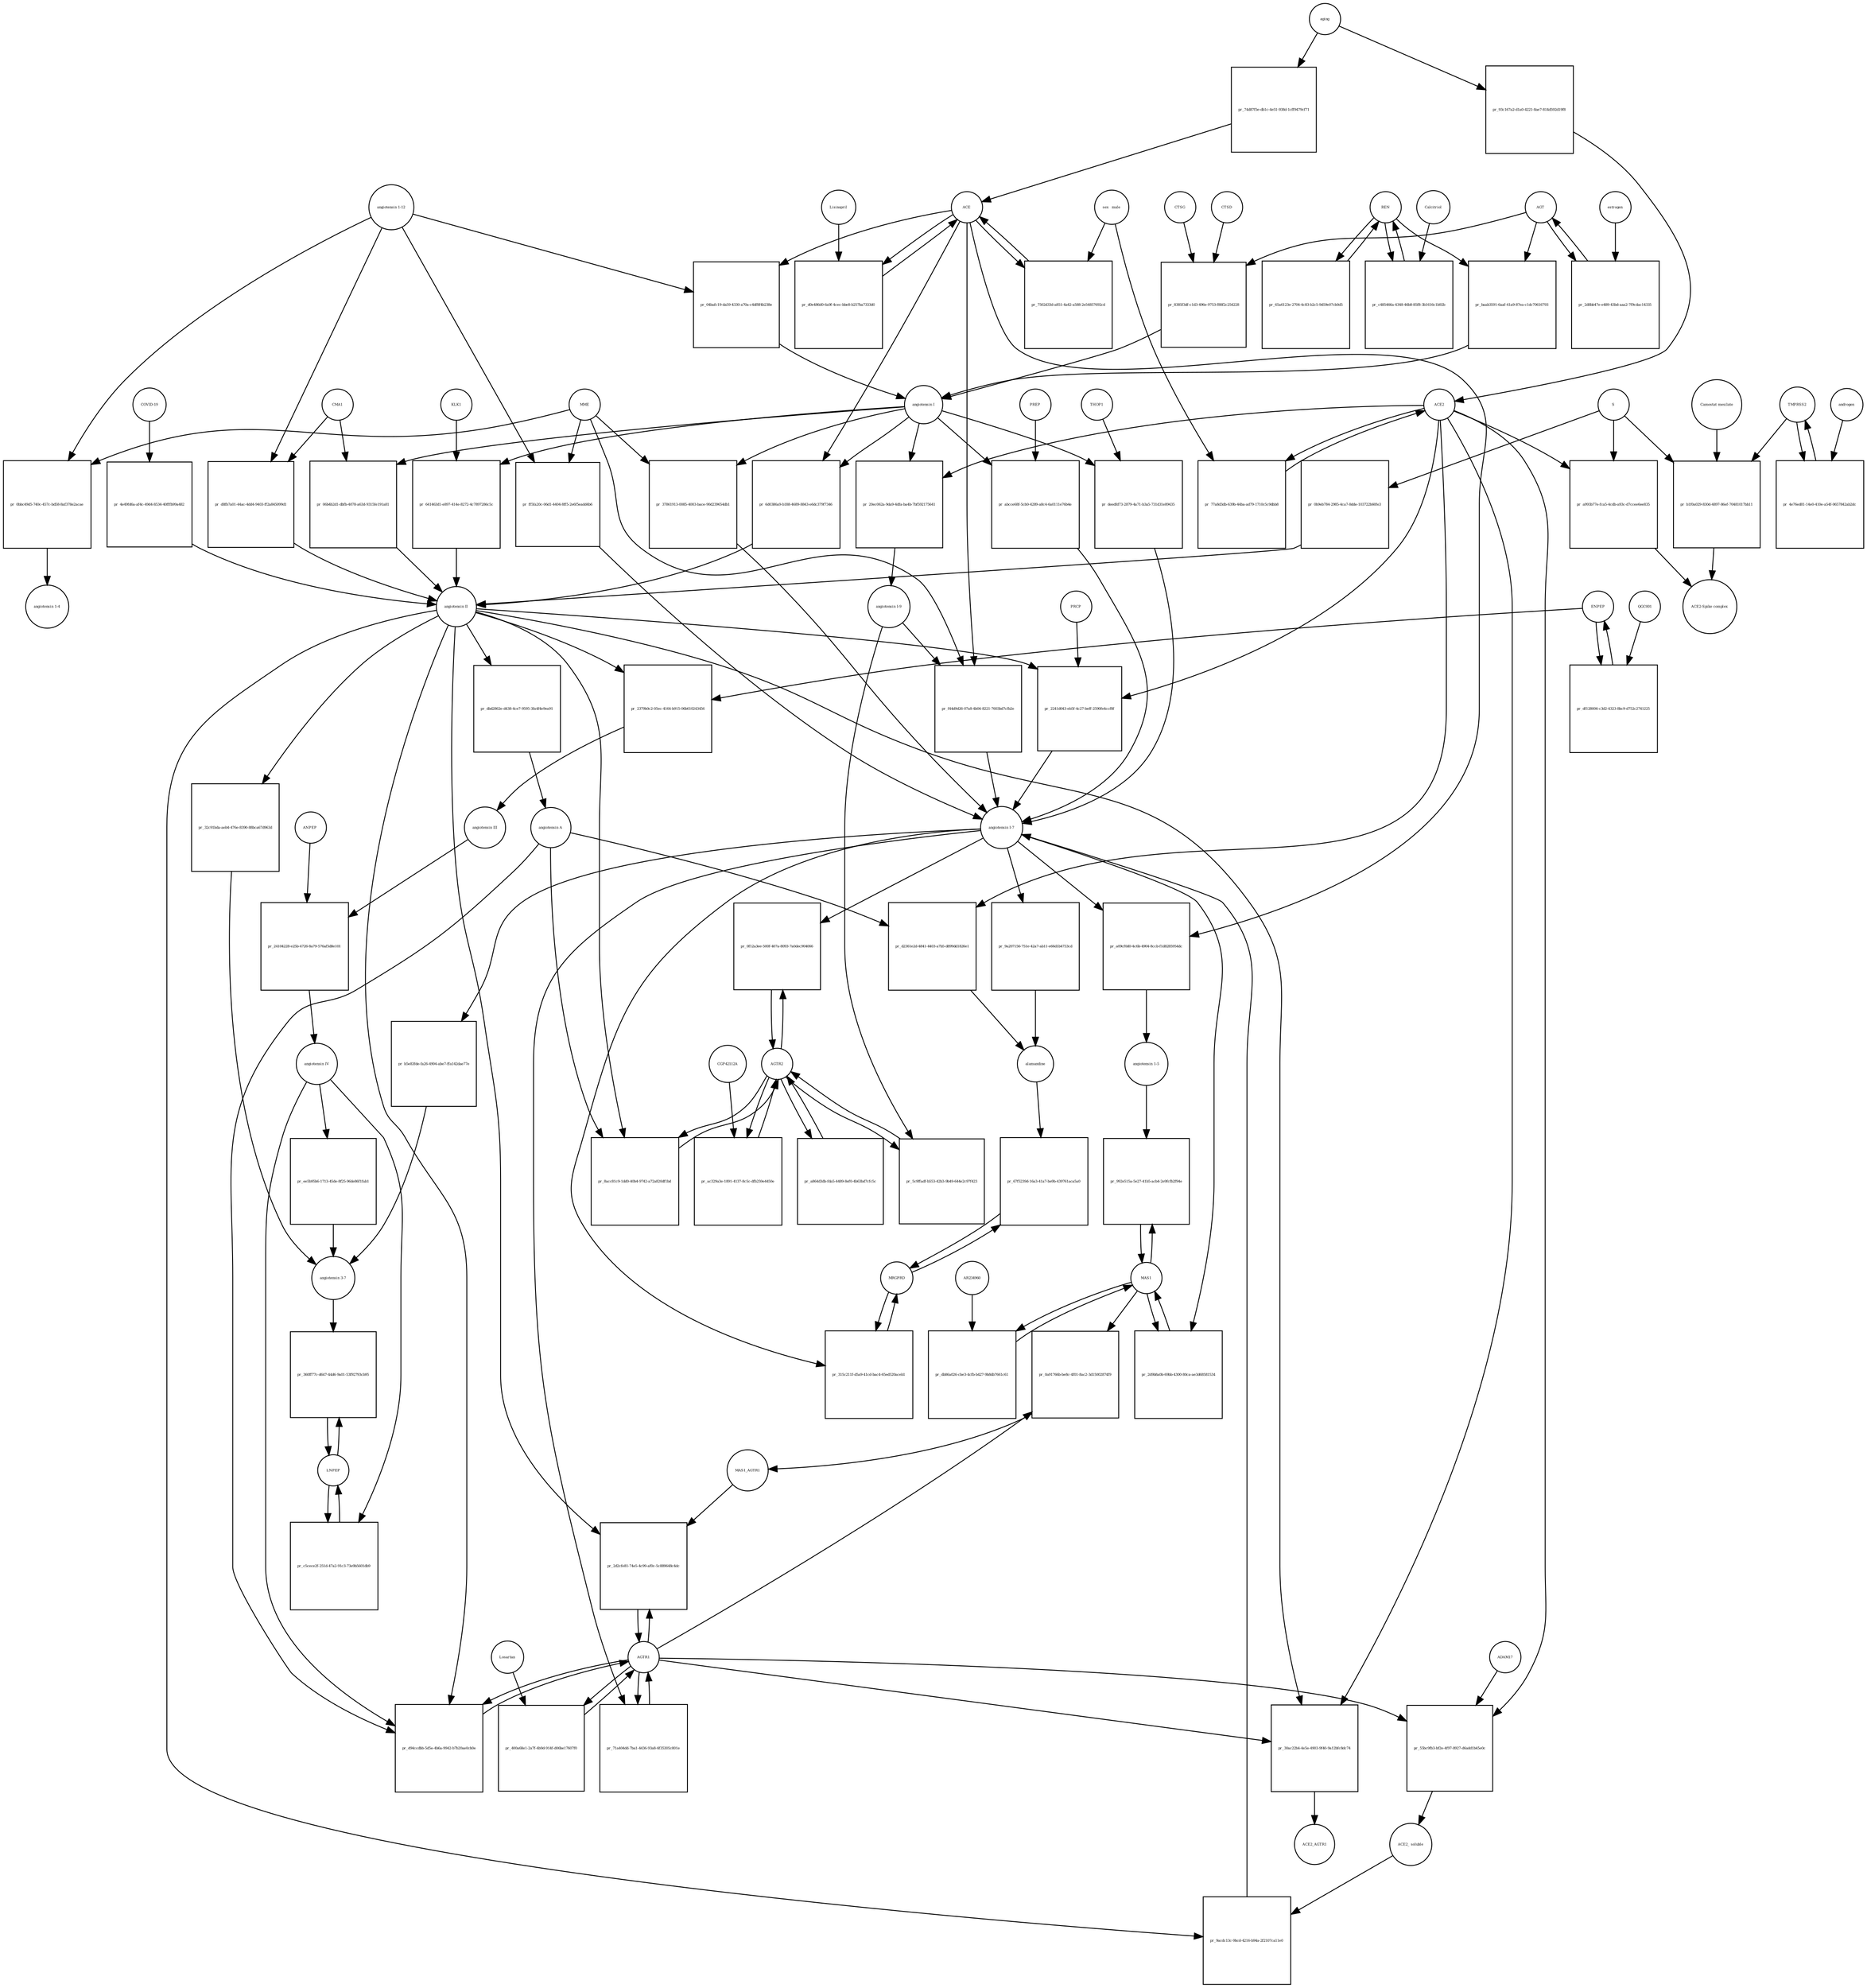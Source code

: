 strict digraph  {
"angiotensin I" [annotation="urn_miriam_obo.chebi_CHEBI%3A2718", bipartite=0, cls="simple chemical", fontsize=4, label="angiotensin I", shape=circle];
"pr_6d0386a9-b188-4689-8843-e6dc379f7346" [annotation="", bipartite=1, cls=process, fontsize=4, label="pr_6d0386a9-b188-4689-8843-e6dc379f7346", shape=square];
"angiotensin II" [annotation="urn_miriam_obo.chebi_CHEBI%3A2718", bipartite=0, cls="simple chemical", fontsize=4, label="angiotensin II", shape=circle];
ACE [annotation="urn_miriam_hgnc_HGNC%3A2707", bipartite=0, cls=macromolecule, fontsize=4, label=ACE, shape=circle];
"pr_20ec062a-9da9-4dfa-ba4b-7bf592175641" [annotation="", bipartite=1, cls=process, fontsize=4, label="pr_20ec062a-9da9-4dfa-ba4b-7bf592175641", shape=square];
"angiotensin I-9" [annotation="urn_miriam_obo.chebi_CHEBI%3A80128", bipartite=0, cls="simple chemical", fontsize=4, label="angiotensin I-9", shape=circle];
ACE2 [annotation="urn_miriam_hgnc_HGNC%3A13557", bipartite=0, cls=macromolecule, fontsize=4, label=ACE2, shape=circle];
"pr_f44d9d26-07a8-4b04-8221-7603bd7cfb2e" [annotation="", bipartite=1, cls=process, fontsize=4, label="pr_f44d9d26-07a8-4b04-8221-7603bd7cfb2e", shape=square];
"angiotensin I-7" [annotation="urn_miriam_obo.chebi_CHEBI%3A55438", bipartite=0, cls="simple chemical", fontsize=4, label="angiotensin I-7", shape=circle];
MME [annotation="urn_miriam_hgnc_HGNC%3A7154", bipartite=0, cls=macromolecule, fontsize=4, label=MME, shape=circle];
"pr_2241d043-eb5f-4c27-beff-2590fe4ccf8f" [annotation="", bipartite=1, cls=process, fontsize=4, label="pr_2241d043-eb5f-4c27-beff-2590fe4ccf8f", shape=square];
PRCP [annotation="urn_miriam_hgnc_HGNC%3A9344", bipartite=0, cls=macromolecule, fontsize=4, label=PRCP, shape=circle];
"pr_a09cf0d0-4c6b-4904-8ccb-f1d8285954dc" [annotation="", bipartite=1, cls=process, fontsize=4, label="pr_a09cf0d0-4c6b-4904-8ccb-f1d8285954dc", shape=square];
"angiotensin 1-5" [annotation="urn_miriam_obo.chebi_CHEBI%3A80129", bipartite=0, cls="simple chemical", fontsize=4, label="angiotensin 1-5", shape=circle];
REN [annotation="urn_miriam_hgnc_HGNC%3A9958", bipartite=0, cls=macromolecule, fontsize=4, label=REN, shape=circle];
"pr_c485466a-4348-46b8-85f8-3b1616c1b92b" [annotation="", bipartite=1, cls="omitted process", fontsize=4, label="pr_c485466a-4348-46b8-85f8-3b1616c1b92b", shape=square];
Calcitriol [annotation="urn_miriam_obo.chebi_CHEBI%3A17823", bipartite=0, cls="simple chemical", fontsize=4, label=Calcitriol, shape=circle];
AGT [annotation="urn_miriam_hgnc_HGNC%3A333", bipartite=0, cls=macromolecule, fontsize=4, label=AGT, shape=circle];
"pr_baab3591-6aaf-41a9-87ea-c1dc70616793" [annotation="", bipartite=1, cls=process, fontsize=4, label="pr_baab3591-6aaf-41a9-87ea-c1dc70616793", shape=square];
"pr_37861913-0085-4003-bace-90d239654db1" [annotation="", bipartite=1, cls=process, fontsize=4, label="pr_37861913-0085-4003-bace-90d239654db1", shape=square];
MAS1 [annotation="urn_miriam_hgnc_HGNC%3A6899", bipartite=0, cls=macromolecule, fontsize=4, label=MAS1, shape=circle];
"pr_992e515a-5e27-41b5-acb4-2e9fcfb2f94e" [annotation="", bipartite=1, cls=process, fontsize=4, label="pr_992e515a-5e27-41b5-acb4-2e9fcfb2f94e", shape=square];
"pr_9a207156-751e-42a7-ab11-e66d1b4733cd" [annotation="", bipartite=1, cls=process, fontsize=4, label="pr_9a207156-751e-42a7-ab11-e66d1b4733cd", shape=square];
alamandine [annotation="", bipartite=0, cls="simple chemical", fontsize=4, label=alamandine, shape=circle];
"pr_dbd2862e-d438-4ce7-9595-3fa4f4e9ea91" [annotation="", bipartite=1, cls=process, fontsize=4, label="pr_dbd2862e-d438-4ce7-9595-3fa4f4e9ea91", shape=square];
"angiotensin A" [annotation="urn_miriam_kegg.compound_C20970", bipartite=0, cls="simple chemical", fontsize=4, label="angiotensin A", shape=circle];
"pr_d2361e2d-4841-4403-a7b5-d899dd1826e1" [annotation="", bipartite=1, cls=process, fontsize=4, label="pr_d2361e2d-4841-4403-a7b5-d899dd1826e1", shape=square];
"pr_2379b0c2-05ec-4164-b915-06b610243456" [annotation="", bipartite=1, cls=process, fontsize=4, label="pr_2379b0c2-05ec-4164-b915-06b610243456", shape=square];
"angiotensin III" [annotation="urn_miriam_obo.chebi_CHEBI%3A89666", bipartite=0, cls="simple chemical", fontsize=4, label="angiotensin III", shape=circle];
ENPEP [annotation="", bipartite=0, cls=macromolecule, fontsize=4, label=ENPEP, shape=circle];
"pr_24104228-e25b-4726-8a79-576af5d8e101" [annotation="", bipartite=1, cls=process, fontsize=4, label="pr_24104228-e25b-4726-8a79-576af5d8e101", shape=square];
"angiotensin IV" [annotation="urn_miriam_pubmed_32333398|urn_miriam_obo.chebi_CHEBI%3A80127", bipartite=0, cls="simple chemical", fontsize=4, label="angiotensin IV", shape=circle];
"ANPEP " [annotation="urn_miriam_hgnc_HGNC%3A500", bipartite=0, cls=macromolecule, fontsize=4, label="ANPEP ", shape=circle];
AGTR2 [annotation="urn_miriam_hgnc_HGNC%3A338", bipartite=0, cls=macromolecule, fontsize=4, label=AGTR2, shape=circle];
"pr_ac329a3e-1891-4137-8c5c-dfb259e4450e" [annotation="", bipartite=1, cls=process, fontsize=4, label="pr_ac329a3e-1891-4137-8c5c-dfb259e4450e", shape=square];
CGP42112A [annotation="urn_miriam_obo.chebi_CHEBI%3A147302", bipartite=0, cls="simple chemical", fontsize=4, label=CGP42112A, shape=circle];
"pr_65a6123e-2704-4c83-b2c5-9d59e07cb0d5" [annotation="", bipartite=1, cls=process, fontsize=4, label="pr_65a6123e-2704-4c83-b2c5-9d59e07cb0d5", shape=square];
"pr_55bc9fb3-bf2e-4f97-8927-d6add1b45e0c" [annotation="", bipartite=1, cls=process, fontsize=4, label="pr_55bc9fb3-bf2e-4f97-8927-d6add1b45e0c", shape=square];
"ACE2_ soluble" [annotation="urn_miriam_hgnc.symbol_ACE2", bipartite=0, cls=macromolecule, fontsize=4, label="ACE2_ soluble", shape=circle];
ADAM17 [annotation="urn_miriam_hgnc_HGNC%3A195", bipartite=0, cls=macromolecule, fontsize=4, label=ADAM17, shape=circle];
AGTR1 [annotation="urn_miriam_hgnc_HGNC%3A336", bipartite=0, cls=macromolecule, fontsize=4, label=AGTR1, shape=circle];
"pr_8acc81c9-1dd0-40b4-9742-a72a820df1bd" [annotation="", bipartite=1, cls=process, fontsize=4, label="pr_8acc81c9-1dd0-40b4-9742-a72a820df1bd", shape=square];
"pr_93c167a2-d1a0-4221-8ae7-814d592d19f8" [annotation="", bipartite=1, cls=process, fontsize=4, label="pr_93c167a2-d1a0-4221-8ae7-814d592d19f8", shape=square];
aging [annotation="urn_miriam_obo.go_GO%3A0007568", bipartite=0, cls=phenotype, fontsize=4, label=aging, shape=circle];
MRGPRD [annotation="urn_miriam_hgnc_HGNC%3A29626", bipartite=0, cls=macromolecule, fontsize=4, label=MRGPRD, shape=circle];
"pr_67f5239d-16a3-41a7-be9b-439761aca5a0" [annotation="", bipartite=1, cls=process, fontsize=4, label="pr_67f5239d-16a3-41a7-be9b-439761aca5a0", shape=square];
"pr_9acdc13c-9bcd-4216-b94a-2f2107ca11e0" [annotation="", bipartite=1, cls=process, fontsize=4, label="pr_9acdc13c-9bcd-4216-b94a-2f2107ca11e0", shape=square];
"pr_74d87f5e-db1c-4e51-938d-1cff9479cf71" [annotation="", bipartite=1, cls=process, fontsize=4, label="pr_74d87f5e-db1c-4e51-938d-1cff9479cf71", shape=square];
"pr_77a8d3db-639b-44ba-ad79-1710c5c9dbb8" [annotation="", bipartite=1, cls=process, fontsize=4, label="pr_77a8d3db-639b-44ba-ad79-1710c5c9dbb8", shape=square];
"sex_ male" [annotation=urn_miriam_mesh_D008297, bipartite=0, cls=phenotype, fontsize=4, label="sex_ male", shape=circle];
"pr_0b9eb784-2985-4ca7-8dde-103722b60fe3" [annotation="", bipartite=1, cls=process, fontsize=4, label="pr_0b9eb784-2985-4ca7-8dde-103722b60fe3", shape=square];
S [annotation="urn_miriam_uniprot_P0DTC2|urn_miriam_uniprot_P59594", bipartite=0, cls=macromolecule, fontsize=4, label=S, shape=circle];
"pr_7502d33d-a851-4a42-a588-2e54857692cd" [annotation="", bipartite=1, cls=process, fontsize=4, label="pr_7502d33d-a851-4a42-a588-2e54857692cd", shape=square];
"pr_d94ccdbb-5d5e-4b6a-9942-b7b20ae0cb0e" [annotation="", bipartite=1, cls=process, fontsize=4, label="pr_d94ccdbb-5d5e-4b6a-9942-b7b20ae0cb0e", shape=square];
"pr_30ac22b4-4e5e-4903-9f40-9a12bfc8dc74" [annotation="", bipartite=1, cls=process, fontsize=4, label="pr_30ac22b4-4e5e-4903-9f40-9a12bfc8dc74", shape=square];
ACE2_AGTR1 [annotation=urn_miriam_pubmed_25225202, bipartite=0, cls=complex, fontsize=4, label=ACE2_AGTR1, shape=circle];
"pr_a993b77e-fca5-4cdb-a93c-d7ccee6ee835" [annotation="", bipartite=1, cls=process, fontsize=4, label="pr_a993b77e-fca5-4cdb-a93c-d7ccee6ee835", shape=square];
"ACE2-Spike complex" [annotation=urn_miriam_pubmed_32275855, bipartite=0, cls=complex, fontsize=4, label="ACE2-Spike complex", shape=circle];
"pr_4e49fd6a-af4c-49d4-8534-40fffb99a482" [annotation="", bipartite=1, cls=process, fontsize=4, label="pr_4e49fd6a-af4c-49d4-8534-40fffb99a482", shape=square];
"COVID-19" [annotation="urn_miriam_taxonomy_2697049|urn_miriam_mesh_C000657245", bipartite=0, cls=phenotype, fontsize=4, label="COVID-19", shape=circle];
"angiotensin 1-12" [annotation=urn_miriam_pubmed_27465904, bipartite=0, cls="simple chemical", fontsize=4, label="angiotensin 1-12", shape=circle];
"pr_d8fb7a01-44ac-4dd4-9403-ff2a845099d1" [annotation="", bipartite=1, cls=process, fontsize=4, label="pr_d8fb7a01-44ac-4dd4-9403-ff2a845099d1", shape=square];
CMA1 [annotation="urn_miriam_hgnc_HGNC%3A2097", bipartite=0, cls=macromolecule, fontsize=4, label=CMA1, shape=circle];
TMPRSS2 [annotation="urn_miriam_hgnc_HGNC%3A11876", bipartite=0, cls=macromolecule, fontsize=4, label=TMPRSS2, shape=circle];
"pr_4e76ed81-14e0-410e-a54f-0657842ab2dc" [annotation="", bipartite=1, cls="omitted process", fontsize=4, label="pr_4e76ed81-14e0-410e-a54f-0657842ab2dc", shape=square];
androgen [annotation="urn_miriam_obo.chebi_CHEBI%3A50113", bipartite=0, cls="simple chemical", fontsize=4, label=androgen, shape=circle];
"pr_2d8bb47e-e489-43bd-aaa2-7f9cdac14335" [annotation="", bipartite=1, cls="omitted process", fontsize=4, label="pr_2d8bb47e-e489-43bd-aaa2-7f9cdac14335", shape=square];
estrogen [annotation="urn_miriam_obo.chebi_CHEBI%3A50114", bipartite=0, cls="simple chemical", fontsize=4, label=estrogen, shape=circle];
"pr_0bbc49d5-740c-457c-bd58-8af378e2acae" [annotation="", bipartite=1, cls=process, fontsize=4, label="pr_0bbc49d5-740c-457c-bd58-8af378e2acae", shape=square];
"angiotensin 1-4" [annotation=urn_miriam_pubmed_22490446, bipartite=0, cls="simple chemical", fontsize=4, label="angiotensin 1-4", shape=circle];
"pr_0a91766b-be8c-4f01-8ac2-3d15002874f9" [annotation="", bipartite=1, cls=process, fontsize=4, label="pr_0a91766b-be8c-4f01-8ac2-3d15002874f9", shape=square];
MAS1_AGTR1 [annotation=urn_miriam_pubmed_15809376, bipartite=0, cls=complex, fontsize=4, label=MAS1_AGTR1, shape=circle];
"pr_2d2cfe81-74e5-4c99-af0c-5c889648c4dc" [annotation="", bipartite=1, cls=process, fontsize=4, label="pr_2d2cfe81-74e5-4c99-af0c-5c889648c4dc", shape=square];
"pr_d0e486d0-6a9f-4cec-bbe8-b257ba7333d0" [annotation="", bipartite=1, cls=process, fontsize=4, label="pr_d0e486d0-6a9f-4cec-bbe8-b257ba7333d0", shape=square];
Lisinopril [annotation="urn_miriam_obo.chebi_CHEBI%3A43755", bipartite=0, cls="simple chemical", fontsize=4, label=Lisinopril, shape=circle];
"pr_04bafc19-da59-4330-a70a-c4df8f4b238e" [annotation="", bipartite=1, cls=process, fontsize=4, label="pr_04bafc19-da59-4330-a70a-c4df8f4b238e", shape=square];
LNPEP [annotation="urn_miriam_hgnc_HGNC%3A6656", bipartite=0, cls=macromolecule, fontsize=4, label=LNPEP, shape=circle];
"pr_c5cece2f-251d-47a2-91c3-73e9b5601db9" [annotation="", bipartite=1, cls=process, fontsize=4, label="pr_c5cece2f-251d-47a2-91c3-73e9b5601db9", shape=square];
"pr_ff5fa20c-06d1-4404-8ff5-2e6f5eadd4b6" [annotation="", bipartite=1, cls=process, fontsize=4, label="pr_ff5fa20c-06d1-4404-8ff5-2e6f5eadd4b6", shape=square];
"pr_db86a026-cbe3-4cfb-b427-9b8db7661c61" [annotation="", bipartite=1, cls=process, fontsize=4, label="pr_db86a026-cbe3-4cfb-b427-9b8db7661c61", shape=square];
AR234960 [annotation="urn_miriam_pubchem.compound_146025955", bipartite=0, cls="simple chemical", fontsize=4, label=AR234960, shape=circle];
"pr_df128006-c3d2-4323-8bc9-d752c2741225" [annotation="", bipartite=1, cls=process, fontsize=4, label="pr_df128006-c3d2-4323-8bc9-d752c2741225", shape=square];
QGC001 [annotation=urn_miriam_pubmed_24337978, bipartite=0, cls="simple chemical", fontsize=4, label=QGC001, shape=circle];
"pr_8385f3df-c1d3-496e-9753-f88f2c254228" [annotation="", bipartite=1, cls=process, fontsize=4, label="pr_8385f3df-c1d3-496e-9753-f88f2c254228", shape=square];
CTSD [annotation="urn_miriam_hgnc_HGNC%3A2529", bipartite=0, cls=macromolecule, fontsize=4, label=CTSD, shape=circle];
CTSG [annotation="urn_miriam_hgnc_HGNC%3A2532", bipartite=0, cls=macromolecule, fontsize=4, label=CTSG, shape=circle];
"pr_06b4b2d1-dbfb-4078-a63d-9315fe191a81" [annotation="", bipartite=1, cls=process, fontsize=4, label="pr_06b4b2d1-dbfb-4078-a63d-9315fe191a81", shape=square];
"pr_641463d1-e897-414e-8272-4c7897286c5c" [annotation="", bipartite=1, cls=process, fontsize=4, label="pr_641463d1-e897-414e-8272-4c7897286c5c", shape=square];
KLK1 [annotation="urn_miriam_hgnc_HGNC%3A6357|urn_miriam_pubmed_6555043", bipartite=0, cls=macromolecule, fontsize=4, label=KLK1, shape=circle];
"pr_deedfd73-2879-4a71-b3a5-731d31e89435" [annotation="", bipartite=1, cls=process, fontsize=4, label="pr_deedfd73-2879-4a71-b3a5-731d31e89435", shape=square];
THOP1 [annotation="urn_miriam_hgnc_HGNC%3A11793", bipartite=0, cls=macromolecule, fontsize=4, label=THOP1, shape=circle];
"pr_abcce68f-5cb0-4289-a8c4-6a0111e76b4e" [annotation="", bipartite=1, cls=process, fontsize=4, label="pr_abcce68f-5cb0-4289-a8c4-6a0111e76b4e", shape=square];
PREP [annotation="urn_miriam_hgnc_HGNC%3A9358", bipartite=0, cls=macromolecule, fontsize=4, label=PREP, shape=circle];
"pr_400a68e1-2a7f-4b9d-914f-d06be17607f0" [annotation="", bipartite=1, cls=process, fontsize=4, label="pr_400a68e1-2a7f-4b9d-914f-d06be17607f0", shape=square];
Losartan [annotation="urn_miriam_obo.chebi_CHEBI%3A6541", bipartite=0, cls="simple chemical", fontsize=4, label=Losartan, shape=circle];
"pr_71a404dd-7ba1-4436-93a8-6f35305c801e" [annotation="", bipartite=1, cls=process, fontsize=4, label="pr_71a404dd-7ba1-4436-93a8-6f35305c801e", shape=square];
"pr_a864d3db-fda5-4489-8ef0-4b63bd7cfc5c" [annotation="", bipartite=1, cls=process, fontsize=4, label="pr_a864d3db-fda5-4489-8ef0-4b63bd7cfc5c", shape=square];
"pr_0f12a3ee-500f-407a-8093-7a0dec904066" [annotation="", bipartite=1, cls=process, fontsize=4, label="pr_0f12a3ee-500f-407a-8093-7a0dec904066", shape=square];
"pr_5c9ffadf-b553-42b3-9b49-644e2c97f423" [annotation="", bipartite=1, cls=process, fontsize=4, label="pr_5c9ffadf-b553-42b3-9b49-644e2c97f423", shape=square];
"pr_2d9b8a0b-69bb-4300-80ca-ae3d68581534" [annotation="", bipartite=1, cls=process, fontsize=4, label="pr_2d9b8a0b-69bb-4300-80ca-ae3d68581534", shape=square];
"pr_315c211f-d5a9-41cd-bac4-65ed520aceb1" [annotation="", bipartite=1, cls=process, fontsize=4, label="pr_315c211f-d5a9-41cd-bac4-65ed520aceb1", shape=square];
"pr_b5e83fde-fa26-4904-abe7-ffa142dae77e" [annotation="", bipartite=1, cls=process, fontsize=4, label="pr_b5e83fde-fa26-4904-abe7-ffa142dae77e", shape=square];
"angiotensin 3-7" [annotation=urn_miriam_pubmed_30934934, bipartite=0, cls="simple chemical", fontsize=4, label="angiotensin 3-7", shape=circle];
"pr_32c91bda-aeb4-476e-8390-88bca67d963d" [annotation="", bipartite=1, cls=process, fontsize=4, label="pr_32c91bda-aeb4-476e-8390-88bca67d963d", shape=square];
"pr_ee5b95b6-1713-45de-8f25-96de86f1fab1" [annotation="", bipartite=1, cls=process, fontsize=4, label="pr_ee5b95b6-1713-45de-8f25-96de86f1fab1", shape=square];
"pr_b1f0a029-830d-4897-86ef-70481017bb11" [annotation="", bipartite=1, cls="omitted process", fontsize=4, label="pr_b1f0a029-830d-4897-86ef-70481017bb11", shape=square];
"Camostat mesilate" [annotation="urn_miriam_obo.chebi_CHEBI%3A135632", bipartite=0, cls="simple chemical", fontsize=4, label="Camostat mesilate", shape=circle];
"pr_360ff77c-d647-44d6-9a01-53f92793cb95" [annotation="", bipartite=1, cls=process, fontsize=4, label="pr_360ff77c-d647-44d6-9a01-53f92793cb95", shape=square];
"angiotensin I" -> "pr_6d0386a9-b188-4689-8843-e6dc379f7346"  [annotation="", interaction_type=consumption];
"angiotensin I" -> "pr_20ec062a-9da9-4dfa-ba4b-7bf592175641"  [annotation="", interaction_type=consumption];
"angiotensin I" -> "pr_37861913-0085-4003-bace-90d239654db1"  [annotation="", interaction_type=consumption];
"angiotensin I" -> "pr_06b4b2d1-dbfb-4078-a63d-9315fe191a81"  [annotation="", interaction_type=consumption];
"angiotensin I" -> "pr_641463d1-e897-414e-8272-4c7897286c5c"  [annotation="", interaction_type=consumption];
"angiotensin I" -> "pr_deedfd73-2879-4a71-b3a5-731d31e89435"  [annotation="", interaction_type=consumption];
"angiotensin I" -> "pr_abcce68f-5cb0-4289-a8c4-6a0111e76b4e"  [annotation="", interaction_type=consumption];
"pr_6d0386a9-b188-4689-8843-e6dc379f7346" -> "angiotensin II"  [annotation="", interaction_type=production];
"angiotensin II" -> "pr_2241d043-eb5f-4c27-beff-2590fe4ccf8f"  [annotation="", interaction_type=consumption];
"angiotensin II" -> "pr_dbd2862e-d438-4ce7-9595-3fa4f4e9ea91"  [annotation="", interaction_type=consumption];
"angiotensin II" -> "pr_2379b0c2-05ec-4164-b915-06b610243456"  [annotation="", interaction_type=consumption];
"angiotensin II" -> "pr_8acc81c9-1dd0-40b4-9742-a72a820df1bd"  [annotation="urn_miriam_pubmed_17630322|urn_miriam_taxonomy_9606|urn_miriam_pubmed_17138938", interaction_type=stimulation];
"angiotensin II" -> "pr_9acdc13c-9bcd-4216-b94a-2f2107ca11e0"  [annotation="", interaction_type=consumption];
"angiotensin II" -> "pr_d94ccdbb-5d5e-4b6a-9942-b7b20ae0cb0e"  [annotation="urn_miriam_pubmed_17630322|urn_miriam_taxonomy_40674|urn_miriam_pubmed_26497614|urn_miriam_pubmed_32333398|urn_miriam_pubmed_17138938", interaction_type=stimulation];
"angiotensin II" -> "pr_30ac22b4-4e5e-4903-9f40-9a12bfc8dc74"  [annotation="urn_miriam_pubmed_25225202|urn_miriam_taxonomy_40674", interaction_type=inhibition];
"angiotensin II" -> "pr_2d2cfe81-74e5-4c99-af0c-5c889648c4dc"  [annotation="urn_miriam_pubmed_15809376|urn_miriam_taxonomy_40674", interaction_type=stimulation];
"angiotensin II" -> "pr_32c91bda-aeb4-476e-8390-88bca67d963d"  [annotation="", interaction_type=consumption];
ACE -> "pr_6d0386a9-b188-4689-8843-e6dc379f7346"  [annotation="urn_miriam_taxonomy_9606|urn_miriam_pubmed_190881|urn_miriam_pubmed_10969042", interaction_type=catalysis];
ACE -> "pr_f44d9d26-07a8-4b04-8221-7603bd7cfb2e"  [annotation="urn_miriam_pubmed_15283675|urn_miriam_taxonomy_9606", interaction_type=catalysis];
ACE -> "pr_a09cf0d0-4c6b-4904-8ccb-f1d8285954dc"  [annotation="urn_miriam_pubmed_10969042|urn_miriam_taxonomy_9606", interaction_type=catalysis];
ACE -> "pr_7502d33d-a851-4a42-a588-2e54857692cd"  [annotation="", interaction_type=consumption];
ACE -> "pr_d0e486d0-6a9f-4cec-bbe8-b257ba7333d0"  [annotation="", interaction_type=consumption];
ACE -> "pr_04bafc19-da59-4330-a70a-c4df8f4b238e"  [annotation="urn_miriam_pubmed_22490446|urn_miriam_taxonomy_10116", interaction_type=catalysis];
"pr_20ec062a-9da9-4dfa-ba4b-7bf592175641" -> "angiotensin I-9"  [annotation="", interaction_type=production];
"angiotensin I-9" -> "pr_f44d9d26-07a8-4b04-8221-7603bd7cfb2e"  [annotation="", interaction_type=consumption];
"angiotensin I-9" -> "pr_5c9ffadf-b553-42b3-9b49-644e2c97f423"  [annotation="urn_miriam_pubmed_30048754|urn_miriam_taxonomy_10116", interaction_type=stimulation];
ACE2 -> "pr_20ec062a-9da9-4dfa-ba4b-7bf592175641"  [annotation="urn_miriam_pubmed_10969042|urn_miriam_taxonomy_9606", interaction_type=catalysis];
ACE2 -> "pr_2241d043-eb5f-4c27-beff-2590fe4ccf8f"  [annotation="urn_miriam_taxonomy_10090|urn_miriam_pubmed_23392115", interaction_type=catalysis];
ACE2 -> "pr_d2361e2d-4841-4403-a7b5-d899dd1826e1"  [annotation="urn_miriam_pubmed_23446738|urn_miriam_taxonomy_9606", interaction_type=catalysis];
ACE2 -> "pr_55bc9fb3-bf2e-4f97-8927-d6add1b45e0c"  [annotation="", interaction_type=consumption];
ACE2 -> "pr_77a8d3db-639b-44ba-ad79-1710c5c9dbb8"  [annotation="", interaction_type=consumption];
ACE2 -> "pr_30ac22b4-4e5e-4903-9f40-9a12bfc8dc74"  [annotation="", interaction_type=consumption];
ACE2 -> "pr_a993b77e-fca5-4cdb-a93c-d7ccee6ee835"  [annotation="", interaction_type=consumption];
"pr_f44d9d26-07a8-4b04-8221-7603bd7cfb2e" -> "angiotensin I-7"  [annotation="", interaction_type=production];
"angiotensin I-7" -> "pr_a09cf0d0-4c6b-4904-8ccb-f1d8285954dc"  [annotation="", interaction_type=consumption];
"angiotensin I-7" -> "pr_9a207156-751e-42a7-ab11-e66d1b4733cd"  [annotation="", interaction_type=consumption];
"angiotensin I-7" -> "pr_71a404dd-7ba1-4436-93a8-6f35305c801e"  [annotation="urn_miriam_pubmed_29928987|urn_miriam_taxonomy_9606", interaction_type=inhibition];
"angiotensin I-7" -> "pr_0f12a3ee-500f-407a-8093-7a0dec904066"  [annotation="urn_miriam_pubmed_15767466|urn_miriam_taxonomy_10116", interaction_type=stimulation];
"angiotensin I-7" -> "pr_2d9b8a0b-69bb-4300-80ca-ae3d68581534"  [annotation="urn_miriam_pubmed_27217404|urn_miriam_taxonomy_9606", interaction_type=stimulation];
"angiotensin I-7" -> "pr_315c211f-d5a9-41cd-bac4-65ed520aceb1"  [annotation="urn_miriam_pubmed_27217404|urn_miriam_taxonomy_9606", interaction_type=stimulation];
"angiotensin I-7" -> "pr_b5e83fde-fa26-4904-abe7-ffa142dae77e"  [annotation="", interaction_type=consumption];
MME -> "pr_f44d9d26-07a8-4b04-8221-7603bd7cfb2e"  [annotation="urn_miriam_pubmed_15283675|urn_miriam_taxonomy_9606", interaction_type=catalysis];
MME -> "pr_37861913-0085-4003-bace-90d239654db1"  [annotation="urn_miriam_taxonomy_9606|urn_miriam_pubmed_15283675", interaction_type=catalysis];
MME -> "pr_0bbc49d5-740c-457c-bd58-8af378e2acae"  [annotation="urn_miriam_pubmed_22490446|urn_miriam_taxonomy_10116", interaction_type=catalysis];
MME -> "pr_ff5fa20c-06d1-4404-8ff5-2e6f5eadd4b6"  [annotation="urn_miriam_pubmed_22490446|urn_miriam_taxonomy_10116", interaction_type=catalysis];
"pr_2241d043-eb5f-4c27-beff-2590fe4ccf8f" -> "angiotensin I-7"  [annotation="", interaction_type=production];
PRCP -> "pr_2241d043-eb5f-4c27-beff-2590fe4ccf8f"  [annotation="urn_miriam_taxonomy_10090|urn_miriam_pubmed_23392115", interaction_type=catalysis];
"pr_a09cf0d0-4c6b-4904-8ccb-f1d8285954dc" -> "angiotensin 1-5"  [annotation="", interaction_type=production];
"angiotensin 1-5" -> "pr_992e515a-5e27-41b5-acb4-2e9fcfb2f94e"  [annotation="urn_miriam_pubmed_27660028|urn_miriam_taxonomy_10116|urn_miriam_taxonomy_9606|urn_miriam_pubmed_27217404", interaction_type=stimulation];
REN -> "pr_c485466a-4348-46b8-85f8-3b1616c1b92b"  [annotation="", interaction_type=consumption];
REN -> "pr_baab3591-6aaf-41a9-87ea-c1dc70616793"  [annotation="urn_miriam_pubmed_10585461|urn_miriam_pubmed_30934934|urn_miriam_pubmed_6172448|urn_miriam_taxonomy_9606", interaction_type=catalysis];
REN -> "pr_65a6123e-2704-4c83-b2c5-9d59e07cb0d5"  [annotation="", interaction_type=consumption];
"pr_c485466a-4348-46b8-85f8-3b1616c1b92b" -> REN  [annotation="", interaction_type=production];
Calcitriol -> "pr_c485466a-4348-46b8-85f8-3b1616c1b92b"  [annotation="", interaction_type=inhibition];
AGT -> "pr_baab3591-6aaf-41a9-87ea-c1dc70616793"  [annotation="", interaction_type=consumption];
AGT -> "pr_2d8bb47e-e489-43bd-aaa2-7f9cdac14335"  [annotation="", interaction_type=consumption];
AGT -> "pr_8385f3df-c1d3-496e-9753-f88f2c254228"  [annotation="", interaction_type=consumption];
"pr_baab3591-6aaf-41a9-87ea-c1dc70616793" -> "angiotensin I"  [annotation="", interaction_type=production];
"pr_37861913-0085-4003-bace-90d239654db1" -> "angiotensin I-7"  [annotation="", interaction_type=production];
MAS1 -> "pr_992e515a-5e27-41b5-acb4-2e9fcfb2f94e"  [annotation="", interaction_type=consumption];
MAS1 -> "pr_0a91766b-be8c-4f01-8ac2-3d15002874f9"  [annotation="", interaction_type=consumption];
MAS1 -> "pr_db86a026-cbe3-4cfb-b427-9b8db7661c61"  [annotation="", interaction_type=consumption];
MAS1 -> "pr_2d9b8a0b-69bb-4300-80ca-ae3d68581534"  [annotation="", interaction_type=consumption];
"pr_992e515a-5e27-41b5-acb4-2e9fcfb2f94e" -> MAS1  [annotation="", interaction_type=production];
"pr_9a207156-751e-42a7-ab11-e66d1b4733cd" -> alamandine  [annotation="", interaction_type=production];
alamandine -> "pr_67f5239d-16a3-41a7-be9b-439761aca5a0"  [annotation="urn_miriam_pubmed_23446738|urn_miriam_taxonomy_9606", interaction_type=stimulation];
"pr_dbd2862e-d438-4ce7-9595-3fa4f4e9ea91" -> "angiotensin A"  [annotation="", interaction_type=production];
"angiotensin A" -> "pr_d2361e2d-4841-4403-a7b5-d899dd1826e1"  [annotation="", interaction_type=consumption];
"angiotensin A" -> "pr_8acc81c9-1dd0-40b4-9742-a72a820df1bd"  [annotation="urn_miriam_pubmed_17630322|urn_miriam_taxonomy_9606|urn_miriam_pubmed_17138938", interaction_type=stimulation];
"angiotensin A" -> "pr_d94ccdbb-5d5e-4b6a-9942-b7b20ae0cb0e"  [annotation="urn_miriam_pubmed_17630322|urn_miriam_taxonomy_40674|urn_miriam_pubmed_26497614|urn_miriam_pubmed_32333398|urn_miriam_pubmed_17138938", interaction_type=stimulation];
"pr_d2361e2d-4841-4403-a7b5-d899dd1826e1" -> alamandine  [annotation="", interaction_type=production];
"pr_2379b0c2-05ec-4164-b915-06b610243456" -> "angiotensin III"  [annotation="", interaction_type=production];
"angiotensin III" -> "pr_24104228-e25b-4726-8a79-576af5d8e101"  [annotation="", interaction_type=consumption];
ENPEP -> "pr_2379b0c2-05ec-4164-b915-06b610243456"  [annotation="urn_miriam_pubmed_8876246|urn_miriam_taxonomy_10090", interaction_type=catalysis];
ENPEP -> "pr_df128006-c3d2-4323-8bc9-d752c2741225"  [annotation="", interaction_type=consumption];
"pr_24104228-e25b-4726-8a79-576af5d8e101" -> "angiotensin IV"  [annotation="", interaction_type=production];
"angiotensin IV" -> "pr_d94ccdbb-5d5e-4b6a-9942-b7b20ae0cb0e"  [annotation="urn_miriam_pubmed_17630322|urn_miriam_taxonomy_40674|urn_miriam_pubmed_26497614|urn_miriam_pubmed_32333398|urn_miriam_pubmed_17138938", interaction_type=stimulation];
"angiotensin IV" -> "pr_c5cece2f-251d-47a2-91c3-73e9b5601db9"  [annotation="urn_miriam_pubmed_11707427|urn_miriam_taxonomy_10090", interaction_type=stimulation];
"angiotensin IV" -> "pr_ee5b95b6-1713-45de-8f25-96de86f1fab1"  [annotation="", interaction_type=consumption];
"ANPEP " -> "pr_24104228-e25b-4726-8a79-576af5d8e101"  [annotation="urn_miriam_pubmed_8876246|urn_miriam_taxonomy_10090", interaction_type=catalysis];
AGTR2 -> "pr_ac329a3e-1891-4137-8c5c-dfb259e4450e"  [annotation="", interaction_type=consumption];
AGTR2 -> "pr_8acc81c9-1dd0-40b4-9742-a72a820df1bd"  [annotation="", interaction_type=consumption];
AGTR2 -> "pr_a864d3db-fda5-4489-8ef0-4b63bd7cfc5c"  [annotation="", interaction_type=consumption];
AGTR2 -> "pr_0f12a3ee-500f-407a-8093-7a0dec904066"  [annotation="", interaction_type=consumption];
AGTR2 -> "pr_5c9ffadf-b553-42b3-9b49-644e2c97f423"  [annotation="", interaction_type=consumption];
"pr_ac329a3e-1891-4137-8c5c-dfb259e4450e" -> AGTR2  [annotation="", interaction_type=production];
CGP42112A -> "pr_ac329a3e-1891-4137-8c5c-dfb259e4450e"  [annotation=urn_miriam_pubmed_25014541, interaction_type=stimulation];
"pr_65a6123e-2704-4c83-b2c5-9d59e07cb0d5" -> REN  [annotation="", interaction_type=production];
"pr_55bc9fb3-bf2e-4f97-8927-d6add1b45e0c" -> "ACE2_ soluble"  [annotation="", interaction_type=production];
"ACE2_ soluble" -> "pr_9acdc13c-9bcd-4216-b94a-2f2107ca11e0"  [annotation="urn_miriam_pubmed_28512108|urn_miriam_taxonomy_9606", interaction_type=stimulation];
ADAM17 -> "pr_55bc9fb3-bf2e-4f97-8927-d6add1b45e0c"  [annotation="urn_miriam_pubmed_24227843|urn_miriam_taxonomy_9606|urn_miriam_pubmed_32333398|urn_miriam_pubmed_28512108", interaction_type=catalysis];
AGTR1 -> "pr_55bc9fb3-bf2e-4f97-8927-d6add1b45e0c"  [annotation="urn_miriam_pubmed_24227843|urn_miriam_taxonomy_9606|urn_miriam_pubmed_32333398|urn_miriam_pubmed_28512108", interaction_type=stimulation];
AGTR1 -> "pr_d94ccdbb-5d5e-4b6a-9942-b7b20ae0cb0e"  [annotation="", interaction_type=consumption];
AGTR1 -> "pr_30ac22b4-4e5e-4903-9f40-9a12bfc8dc74"  [annotation="", interaction_type=consumption];
AGTR1 -> "pr_0a91766b-be8c-4f01-8ac2-3d15002874f9"  [annotation="", interaction_type=consumption];
AGTR1 -> "pr_2d2cfe81-74e5-4c99-af0c-5c889648c4dc"  [annotation="", interaction_type=consumption];
AGTR1 -> "pr_400a68e1-2a7f-4b9d-914f-d06be17607f0"  [annotation="", interaction_type=consumption];
AGTR1 -> "pr_71a404dd-7ba1-4436-93a8-6f35305c801e"  [annotation="", interaction_type=consumption];
"pr_8acc81c9-1dd0-40b4-9742-a72a820df1bd" -> AGTR2  [annotation="", interaction_type=production];
"pr_93c167a2-d1a0-4221-8ae7-814d592d19f8" -> ACE2  [annotation="", interaction_type=production];
aging -> "pr_93c167a2-d1a0-4221-8ae7-814d592d19f8"  [annotation="urn_miriam_pubmed_20689271|urn_miriam_taxonomy_10116", interaction_type=inhibition];
aging -> "pr_74d87f5e-db1c-4e51-938d-1cff9479cf71"  [annotation="urn_miriam_pubmed_20689271|urn_miriam_taxonomy_10116", interaction_type=stimulation];
MRGPRD -> "pr_67f5239d-16a3-41a7-be9b-439761aca5a0"  [annotation="", interaction_type=consumption];
MRGPRD -> "pr_315c211f-d5a9-41cd-bac4-65ed520aceb1"  [annotation="", interaction_type=consumption];
"pr_67f5239d-16a3-41a7-be9b-439761aca5a0" -> MRGPRD  [annotation="", interaction_type=production];
"pr_9acdc13c-9bcd-4216-b94a-2f2107ca11e0" -> "angiotensin I-7"  [annotation="", interaction_type=production];
"pr_74d87f5e-db1c-4e51-938d-1cff9479cf71" -> ACE  [annotation="", interaction_type=production];
"pr_77a8d3db-639b-44ba-ad79-1710c5c9dbb8" -> ACE2  [annotation="", interaction_type=production];
"sex_ male" -> "pr_77a8d3db-639b-44ba-ad79-1710c5c9dbb8"  [annotation="urn_miriam_pubmed_26171856|urn_miriam_taxonomy_10116", interaction_type=stimulation];
"sex_ male" -> "pr_7502d33d-a851-4a42-a588-2e54857692cd"  [annotation="urn_miriam_pubmed_26171856|urn_miriam_taxonomy_10116", interaction_type=stimulation];
"pr_0b9eb784-2985-4ca7-8dde-103722b60fe3" -> "angiotensin II"  [annotation="", interaction_type=production];
S -> "pr_0b9eb784-2985-4ca7-8dde-103722b60fe3"  [annotation="urn_miriam_pubmed_16007097|urn_miriam_taxonomy_10090", interaction_type=stimulation];
S -> "pr_a993b77e-fca5-4cdb-a93c-d7ccee6ee835"  [annotation="", interaction_type=consumption];
S -> "pr_b1f0a029-830d-4897-86ef-70481017bb11"  [annotation="", interaction_type=consumption];
"pr_7502d33d-a851-4a42-a588-2e54857692cd" -> ACE  [annotation="", interaction_type=production];
"pr_d94ccdbb-5d5e-4b6a-9942-b7b20ae0cb0e" -> AGTR1  [annotation="", interaction_type=production];
"pr_30ac22b4-4e5e-4903-9f40-9a12bfc8dc74" -> ACE2_AGTR1  [annotation="", interaction_type=production];
"pr_a993b77e-fca5-4cdb-a93c-d7ccee6ee835" -> "ACE2-Spike complex"  [annotation="", interaction_type=production];
"pr_4e49fd6a-af4c-49d4-8534-40fffb99a482" -> "angiotensin II"  [annotation="", interaction_type=production];
"COVID-19" -> "pr_4e49fd6a-af4c-49d4-8534-40fffb99a482"  [annotation="urn_miriam_pubmed_32048163|urn_miriam_taxonomy_9606", interaction_type=stimulation];
"angiotensin 1-12" -> "pr_d8fb7a01-44ac-4dd4-9403-ff2a845099d1"  [annotation="", interaction_type=consumption];
"angiotensin 1-12" -> "pr_0bbc49d5-740c-457c-bd58-8af378e2acae"  [annotation="", interaction_type=consumption];
"angiotensin 1-12" -> "pr_04bafc19-da59-4330-a70a-c4df8f4b238e"  [annotation="", interaction_type=consumption];
"angiotensin 1-12" -> "pr_ff5fa20c-06d1-4404-8ff5-2e6f5eadd4b6"  [annotation="", interaction_type=consumption];
"pr_d8fb7a01-44ac-4dd4-9403-ff2a845099d1" -> "angiotensin II"  [annotation="", interaction_type=production];
CMA1 -> "pr_d8fb7a01-44ac-4dd4-9403-ff2a845099d1"  [annotation="urn_miriam_pubmed_22180785|urn_miriam_taxonomy_9606", interaction_type=catalysis];
CMA1 -> "pr_06b4b2d1-dbfb-4078-a63d-9315fe191a81"  [annotation="urn_miriam_pubmed_2266130|urn_miriam_taxonomy_9606", interaction_type=catalysis];
TMPRSS2 -> "pr_4e76ed81-14e0-410e-a54f-0657842ab2dc"  [annotation="", interaction_type=consumption];
TMPRSS2 -> "pr_b1f0a029-830d-4897-86ef-70481017bb11"  [annotation="urn_miriam_pubmed_32142651|urn_miriam_taxonomy_9606", interaction_type=stimulation];
"pr_4e76ed81-14e0-410e-a54f-0657842ab2dc" -> TMPRSS2  [annotation="", interaction_type=production];
androgen -> "pr_4e76ed81-14e0-410e-a54f-0657842ab2dc"  [annotation="urn_miriam_pubmed_10485450|urn_miriam_taxonomy_9606", interaction_type=stimulation];
"pr_2d8bb47e-e489-43bd-aaa2-7f9cdac14335" -> AGT  [annotation="", interaction_type=production];
estrogen -> "pr_2d8bb47e-e489-43bd-aaa2-7f9cdac14335"  [annotation=urn_miriam_pubmed_30934934, interaction_type=stimulation];
"pr_0bbc49d5-740c-457c-bd58-8af378e2acae" -> "angiotensin 1-4"  [annotation="", interaction_type=production];
"pr_0a91766b-be8c-4f01-8ac2-3d15002874f9" -> MAS1_AGTR1  [annotation="", interaction_type=production];
MAS1_AGTR1 -> "pr_2d2cfe81-74e5-4c99-af0c-5c889648c4dc"  [annotation="urn_miriam_pubmed_15809376|urn_miriam_taxonomy_40674", interaction_type=inhibition];
"pr_2d2cfe81-74e5-4c99-af0c-5c889648c4dc" -> AGTR1  [annotation="", interaction_type=production];
"pr_d0e486d0-6a9f-4cec-bbe8-b257ba7333d0" -> ACE  [annotation="", interaction_type=production];
Lisinopril -> "pr_d0e486d0-6a9f-4cec-bbe8-b257ba7333d0"  [annotation=urn_miriam_pubmed_2550696, interaction_type=inhibition];
"pr_04bafc19-da59-4330-a70a-c4df8f4b238e" -> "angiotensin I"  [annotation="", interaction_type=production];
LNPEP -> "pr_c5cece2f-251d-47a2-91c3-73e9b5601db9"  [annotation="", interaction_type=consumption];
LNPEP -> "pr_360ff77c-d647-44d6-9a01-53f92793cb95"  [annotation="", interaction_type=consumption];
"pr_c5cece2f-251d-47a2-91c3-73e9b5601db9" -> LNPEP  [annotation="", interaction_type=production];
"pr_ff5fa20c-06d1-4404-8ff5-2e6f5eadd4b6" -> "angiotensin I-7"  [annotation="", interaction_type=production];
"pr_db86a026-cbe3-4cfb-b427-9b8db7661c61" -> MAS1  [annotation="", interaction_type=production];
AR234960 -> "pr_db86a026-cbe3-4cfb-b427-9b8db7661c61"  [annotation=urn_miriam_pubmed_29287092, interaction_type=stimulation];
"pr_df128006-c3d2-4323-8bc9-d752c2741225" -> ENPEP  [annotation="", interaction_type=production];
QGC001 -> "pr_df128006-c3d2-4323-8bc9-d752c2741225"  [annotation="", interaction_type=inhibition];
"pr_8385f3df-c1d3-496e-9753-f88f2c254228" -> "angiotensin I"  [annotation="", interaction_type=production];
CTSD -> "pr_8385f3df-c1d3-496e-9753-f88f2c254228"  [annotation="urn_miriam_pubmed_6172448|urn_miriam_taxonomy_9606", interaction_type=catalysis];
CTSG -> "pr_8385f3df-c1d3-496e-9753-f88f2c254228"  [annotation="urn_miriam_pubmed_6172448|urn_miriam_taxonomy_9606", interaction_type=catalysis];
"pr_06b4b2d1-dbfb-4078-a63d-9315fe191a81" -> "angiotensin II"  [annotation="", interaction_type=production];
"pr_641463d1-e897-414e-8272-4c7897286c5c" -> "angiotensin II"  [annotation="", interaction_type=production];
KLK1 -> "pr_641463d1-e897-414e-8272-4c7897286c5c"  [annotation="urn_miriam_taxonomy_9823|urn_miriam_pubmed_6555043", interaction_type=catalysis];
"pr_deedfd73-2879-4a71-b3a5-731d31e89435" -> "angiotensin I-7"  [annotation="", interaction_type=production];
THOP1 -> "pr_deedfd73-2879-4a71-b3a5-731d31e89435"  [annotation="urn_miriam_pubmed_24041943|urn_miriam_taxonomy_10116", interaction_type=catalysis];
"pr_abcce68f-5cb0-4289-a8c4-6a0111e76b4e" -> "angiotensin I-7"  [annotation="", interaction_type=production];
PREP -> "pr_abcce68f-5cb0-4289-a8c4-6a0111e76b4e"  [annotation="urn_miriam_pubmed_23463883|urn_miriam_taxonomy_40674", interaction_type=catalysis];
"pr_400a68e1-2a7f-4b9d-914f-d06be17607f0" -> AGTR1  [annotation="", interaction_type=production];
Losartan -> "pr_400a68e1-2a7f-4b9d-914f-d06be17607f0"  [annotation="urn_miriam_pubmed_24530803|urn_miriam_taxonomy_8355", interaction_type=inhibition];
"pr_71a404dd-7ba1-4436-93a8-6f35305c801e" -> AGTR1  [annotation="", interaction_type=production];
"pr_a864d3db-fda5-4489-8ef0-4b63bd7cfc5c" -> AGTR2  [annotation="", interaction_type=production];
"pr_0f12a3ee-500f-407a-8093-7a0dec904066" -> AGTR2  [annotation="", interaction_type=production];
"pr_5c9ffadf-b553-42b3-9b49-644e2c97f423" -> AGTR2  [annotation="", interaction_type=production];
"pr_2d9b8a0b-69bb-4300-80ca-ae3d68581534" -> MAS1  [annotation="", interaction_type=production];
"pr_315c211f-d5a9-41cd-bac4-65ed520aceb1" -> MRGPRD  [annotation="", interaction_type=production];
"pr_b5e83fde-fa26-4904-abe7-ffa142dae77e" -> "angiotensin 3-7"  [annotation="", interaction_type=production];
"angiotensin 3-7" -> "pr_360ff77c-d647-44d6-9a01-53f92793cb95"  [annotation=urn_miriam_pubmed_30934934, interaction_type=stimulation];
"pr_32c91bda-aeb4-476e-8390-88bca67d963d" -> "angiotensin 3-7"  [annotation="", interaction_type=production];
"pr_ee5b95b6-1713-45de-8f25-96de86f1fab1" -> "angiotensin 3-7"  [annotation="", interaction_type=production];
"pr_b1f0a029-830d-4897-86ef-70481017bb11" -> "ACE2-Spike complex"  [annotation="", interaction_type=production];
"Camostat mesilate" -> "pr_b1f0a029-830d-4897-86ef-70481017bb11"  [annotation="urn_miriam_pubmed_32142651|urn_miriam_taxonomy_9606", interaction_type=inhibition];
"pr_360ff77c-d647-44d6-9a01-53f92793cb95" -> LNPEP  [annotation="", interaction_type=production];
}
